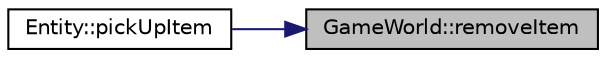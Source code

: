 digraph "GameWorld::removeItem"
{
 // LATEX_PDF_SIZE
  edge [fontname="Helvetica",fontsize="10",labelfontname="Helvetica",labelfontsize="10"];
  node [fontname="Helvetica",fontsize="10",shape=record];
  rankdir="RL";
  Node1 [label="GameWorld::removeItem",height=0.2,width=0.4,color="black", fillcolor="grey75", style="filled", fontcolor="black",tooltip="Remove item from the game world."];
  Node1 -> Node2 [dir="back",color="midnightblue",fontsize="10",style="solid",fontname="Helvetica"];
  Node2 [label="Entity::pickUpItem",height=0.2,width=0.4,color="black", fillcolor="white", style="filled",URL="$classEntity.html#a65a68f9fbf6a2c3ed501f6e381bb98b9",tooltip="Pick up an item."];
}
